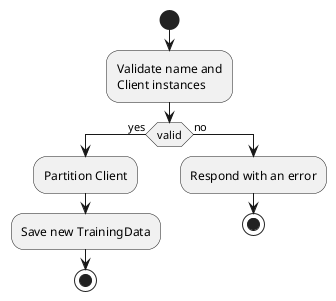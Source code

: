 @startuml
'process_view'

skinparam monochrome true
skinparam handwritten false
skinparam shadowing false

start

:Validate name and
Client instances;

if (valid) then (yes)
    :Partition Client;
    :Save new TrainingData;
    stop
else (no)
    :Respond with an error;
    stop
endif

@enduml

